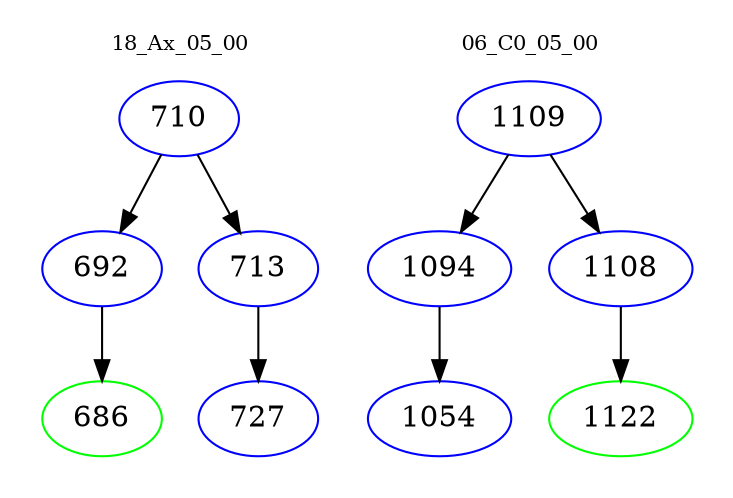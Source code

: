 digraph{
subgraph cluster_0 {
color = white
label = "18_Ax_05_00";
fontsize=10;
T0_710 [label="710", color="blue"]
T0_710 -> T0_692 [color="black"]
T0_692 [label="692", color="blue"]
T0_692 -> T0_686 [color="black"]
T0_686 [label="686", color="green"]
T0_710 -> T0_713 [color="black"]
T0_713 [label="713", color="blue"]
T0_713 -> T0_727 [color="black"]
T0_727 [label="727", color="blue"]
}
subgraph cluster_1 {
color = white
label = "06_C0_05_00";
fontsize=10;
T1_1109 [label="1109", color="blue"]
T1_1109 -> T1_1094 [color="black"]
T1_1094 [label="1094", color="blue"]
T1_1094 -> T1_1054 [color="black"]
T1_1054 [label="1054", color="blue"]
T1_1109 -> T1_1108 [color="black"]
T1_1108 [label="1108", color="blue"]
T1_1108 -> T1_1122 [color="black"]
T1_1122 [label="1122", color="green"]
}
}
